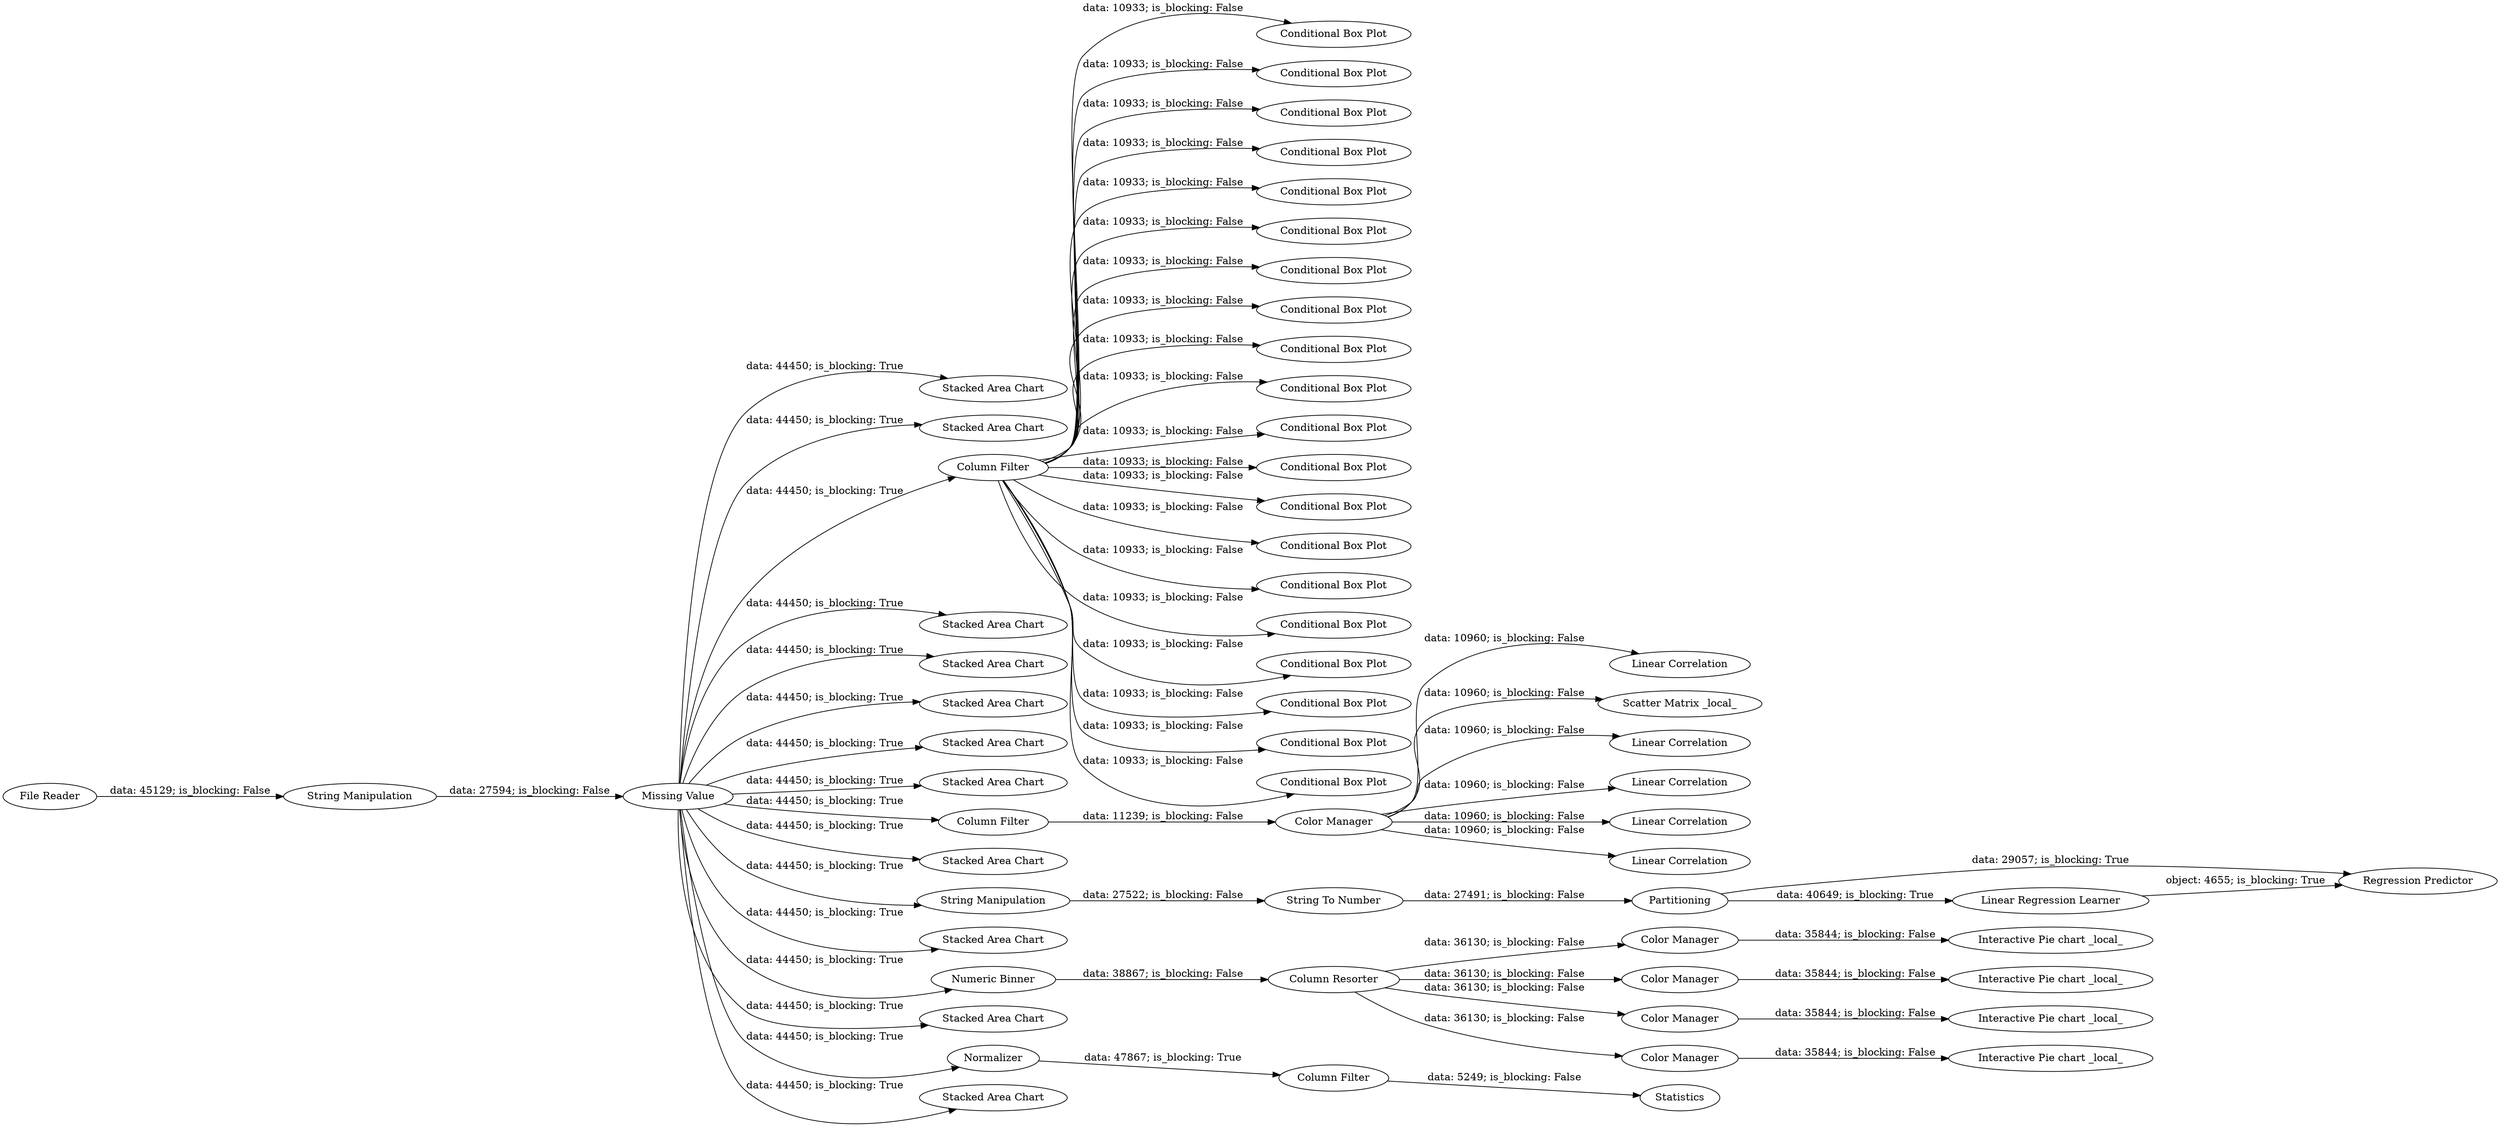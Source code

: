 digraph {
	"982950832166879532_32" [label="Linear Correlation"]
	"982950832166879532_47" [label="Conditional Box Plot"]
	"982950832166879532_46" [label="Conditional Box Plot"]
	"982950832166879532_50" [label="Conditional Box Plot"]
	"982950832166879532_61" [label="Stacked Area Chart"]
	"982950832166879532_2" [label="String Manipulation"]
	"982950832166879532_63" [label="Stacked Area Chart"]
	"982950832166879532_3" [label="Missing Value"]
	"982950832166879532_16" [label="Color Manager"]
	"982950832166879532_37" [label="Column Filter"]
	"982950832166879532_71" [label="Regression Predictor"]
	"982950832166879532_62" [label="Stacked Area Chart"]
	"982950832166879532_57" [label="Stacked Area Chart"]
	"982950832166879532_59" [label="Stacked Area Chart"]
	"982950832166879532_64" [label="Stacked Area Chart"]
	"982950832166879532_15" [label="Color Manager"]
	"982950832166879532_17" [label="Color Manager"]
	"982950832166879532_1" [label="File Reader"]
	"982950832166879532_24" [label="Column Filter"]
	"982950832166879532_18" [label="Color Manager"]
	"982950832166879532_42" [label="Conditional Box Plot"]
	"982950832166879532_53" [label="Conditional Box Plot"]
	"982950832166879532_51" [label="Conditional Box Plot"]
	"982950832166879532_33" [label="Scatter Matrix _local_"]
	"982950832166879532_68" [label="Conditional Box Plot"]
	"982950832166879532_44" [label="Conditional Box Plot"]
	"982950832166879532_22" [label="Interactive Pie chart _local_"]
	"982950832166879532_36" [label="Linear Correlation"]
	"982950832166879532_66" [label="Conditional Box Plot"]
	"982950832166879532_70" [label="Linear Regression Learner"]
	"982950832166879532_21" [label="Interactive Pie chart _local_"]
	"982950832166879532_35" [label="Linear Correlation"]
	"982950832166879532_60" [label="Stacked Area Chart"]
	"982950832166879532_45" [label="Conditional Box Plot"]
	"982950832166879532_43" [label="Conditional Box Plot"]
	"982950832166879532_25" [label="Column Filter"]
	"982950832166879532_49" [label="Conditional Box Plot"]
	"982950832166879532_67" [label="Conditional Box Plot"]
	"982950832166879532_48" [label="Conditional Box Plot"]
	"982950832166879532_19" [label="Interactive Pie chart _local_"]
	"982950832166879532_52" [label="Conditional Box Plot"]
	"982950832166879532_14" [label="Column Resorter"]
	"982950832166879532_54" [label="Stacked Area Chart"]
	"982950832166879532_65" [label="Linear Correlation"]
	"982950832166879532_31" [label=Statistics]
	"982950832166879532_75" [label="String Manipulation"]
	"982950832166879532_69" [label="Conditional Box Plot"]
	"982950832166879532_55" [label="Stacked Area Chart"]
	"982950832166879532_41" [label="Conditional Box Plot"]
	"982950832166879532_38" [label="Conditional Box Plot"]
	"982950832166879532_34" [label="Linear Correlation"]
	"982950832166879532_20" [label="Interactive Pie chart _local_"]
	"982950832166879532_4" [label="Numeric Binner"]
	"982950832166879532_56" [label="Stacked Area Chart"]
	"982950832166879532_23" [label=Normalizer]
	"982950832166879532_58" [label="Stacked Area Chart"]
	"982950832166879532_30" [label="Color Manager"]
	"982950832166879532_73" [label=Partitioning]
	"982950832166879532_40" [label="Conditional Box Plot"]
	"982950832166879532_76" [label="String To Number"]
	"982950832166879532_39" [label="Conditional Box Plot"]
	"982950832166879532_37" -> "982950832166879532_53" [label="data: 10933; is_blocking: False"]
	"982950832166879532_2" -> "982950832166879532_3" [label="data: 27594; is_blocking: False"]
	"982950832166879532_37" -> "982950832166879532_43" [label="data: 10933; is_blocking: False"]
	"982950832166879532_37" -> "982950832166879532_46" [label="data: 10933; is_blocking: False"]
	"982950832166879532_3" -> "982950832166879532_23" [label="data: 44450; is_blocking: True"]
	"982950832166879532_3" -> "982950832166879532_61" [label="data: 44450; is_blocking: True"]
	"982950832166879532_17" -> "982950832166879532_21" [label="data: 35844; is_blocking: False"]
	"982950832166879532_75" -> "982950832166879532_76" [label="data: 27522; is_blocking: False"]
	"982950832166879532_30" -> "982950832166879532_35" [label="data: 10960; is_blocking: False"]
	"982950832166879532_18" -> "982950832166879532_22" [label="data: 35844; is_blocking: False"]
	"982950832166879532_37" -> "982950832166879532_67" [label="data: 10933; is_blocking: False"]
	"982950832166879532_3" -> "982950832166879532_59" [label="data: 44450; is_blocking: True"]
	"982950832166879532_3" -> "982950832166879532_56" [label="data: 44450; is_blocking: True"]
	"982950832166879532_37" -> "982950832166879532_69" [label="data: 10933; is_blocking: False"]
	"982950832166879532_3" -> "982950832166879532_62" [label="data: 44450; is_blocking: True"]
	"982950832166879532_37" -> "982950832166879532_68" [label="data: 10933; is_blocking: False"]
	"982950832166879532_3" -> "982950832166879532_4" [label="data: 44450; is_blocking: True"]
	"982950832166879532_4" -> "982950832166879532_14" [label="data: 38867; is_blocking: False"]
	"982950832166879532_3" -> "982950832166879532_57" [label="data: 44450; is_blocking: True"]
	"982950832166879532_37" -> "982950832166879532_38" [label="data: 10933; is_blocking: False"]
	"982950832166879532_3" -> "982950832166879532_54" [label="data: 44450; is_blocking: True"]
	"982950832166879532_30" -> "982950832166879532_36" [label="data: 10960; is_blocking: False"]
	"982950832166879532_37" -> "982950832166879532_49" [label="data: 10933; is_blocking: False"]
	"982950832166879532_3" -> "982950832166879532_75" [label="data: 44450; is_blocking: True"]
	"982950832166879532_37" -> "982950832166879532_47" [label="data: 10933; is_blocking: False"]
	"982950832166879532_37" -> "982950832166879532_66" [label="data: 10933; is_blocking: False"]
	"982950832166879532_37" -> "982950832166879532_41" [label="data: 10933; is_blocking: False"]
	"982950832166879532_37" -> "982950832166879532_48" [label="data: 10933; is_blocking: False"]
	"982950832166879532_3" -> "982950832166879532_55" [label="data: 44450; is_blocking: True"]
	"982950832166879532_30" -> "982950832166879532_65" [label="data: 10960; is_blocking: False"]
	"982950832166879532_76" -> "982950832166879532_73" [label="data: 27491; is_blocking: False"]
	"982950832166879532_16" -> "982950832166879532_20" [label="data: 35844; is_blocking: False"]
	"982950832166879532_14" -> "982950832166879532_15" [label="data: 36130; is_blocking: False"]
	"982950832166879532_3" -> "982950832166879532_58" [label="data: 44450; is_blocking: True"]
	"982950832166879532_70" -> "982950832166879532_71" [label="object: 4655; is_blocking: True"]
	"982950832166879532_15" -> "982950832166879532_19" [label="data: 35844; is_blocking: False"]
	"982950832166879532_37" -> "982950832166879532_45" [label="data: 10933; is_blocking: False"]
	"982950832166879532_3" -> "982950832166879532_63" [label="data: 44450; is_blocking: True"]
	"982950832166879532_30" -> "982950832166879532_33" [label="data: 10960; is_blocking: False"]
	"982950832166879532_3" -> "982950832166879532_25" [label="data: 44450; is_blocking: True"]
	"982950832166879532_37" -> "982950832166879532_52" [label="data: 10933; is_blocking: False"]
	"982950832166879532_14" -> "982950832166879532_16" [label="data: 36130; is_blocking: False"]
	"982950832166879532_73" -> "982950832166879532_70" [label="data: 40649; is_blocking: True"]
	"982950832166879532_73" -> "982950832166879532_71" [label="data: 29057; is_blocking: True"]
	"982950832166879532_37" -> "982950832166879532_42" [label="data: 10933; is_blocking: False"]
	"982950832166879532_14" -> "982950832166879532_18" [label="data: 36130; is_blocking: False"]
	"982950832166879532_1" -> "982950832166879532_2" [label="data: 45129; is_blocking: False"]
	"982950832166879532_30" -> "982950832166879532_34" [label="data: 10960; is_blocking: False"]
	"982950832166879532_3" -> "982950832166879532_64" [label="data: 44450; is_blocking: True"]
	"982950832166879532_37" -> "982950832166879532_44" [label="data: 10933; is_blocking: False"]
	"982950832166879532_37" -> "982950832166879532_39" [label="data: 10933; is_blocking: False"]
	"982950832166879532_37" -> "982950832166879532_51" [label="data: 10933; is_blocking: False"]
	"982950832166879532_30" -> "982950832166879532_32" [label="data: 10960; is_blocking: False"]
	"982950832166879532_3" -> "982950832166879532_60" [label="data: 44450; is_blocking: True"]
	"982950832166879532_23" -> "982950832166879532_24" [label="data: 47867; is_blocking: True"]
	"982950832166879532_37" -> "982950832166879532_40" [label="data: 10933; is_blocking: False"]
	"982950832166879532_37" -> "982950832166879532_50" [label="data: 10933; is_blocking: False"]
	"982950832166879532_3" -> "982950832166879532_37" [label="data: 44450; is_blocking: True"]
	"982950832166879532_25" -> "982950832166879532_30" [label="data: 11239; is_blocking: False"]
	"982950832166879532_14" -> "982950832166879532_17" [label="data: 36130; is_blocking: False"]
	"982950832166879532_24" -> "982950832166879532_31" [label="data: 5249; is_blocking: False"]
	rankdir=LR
}
